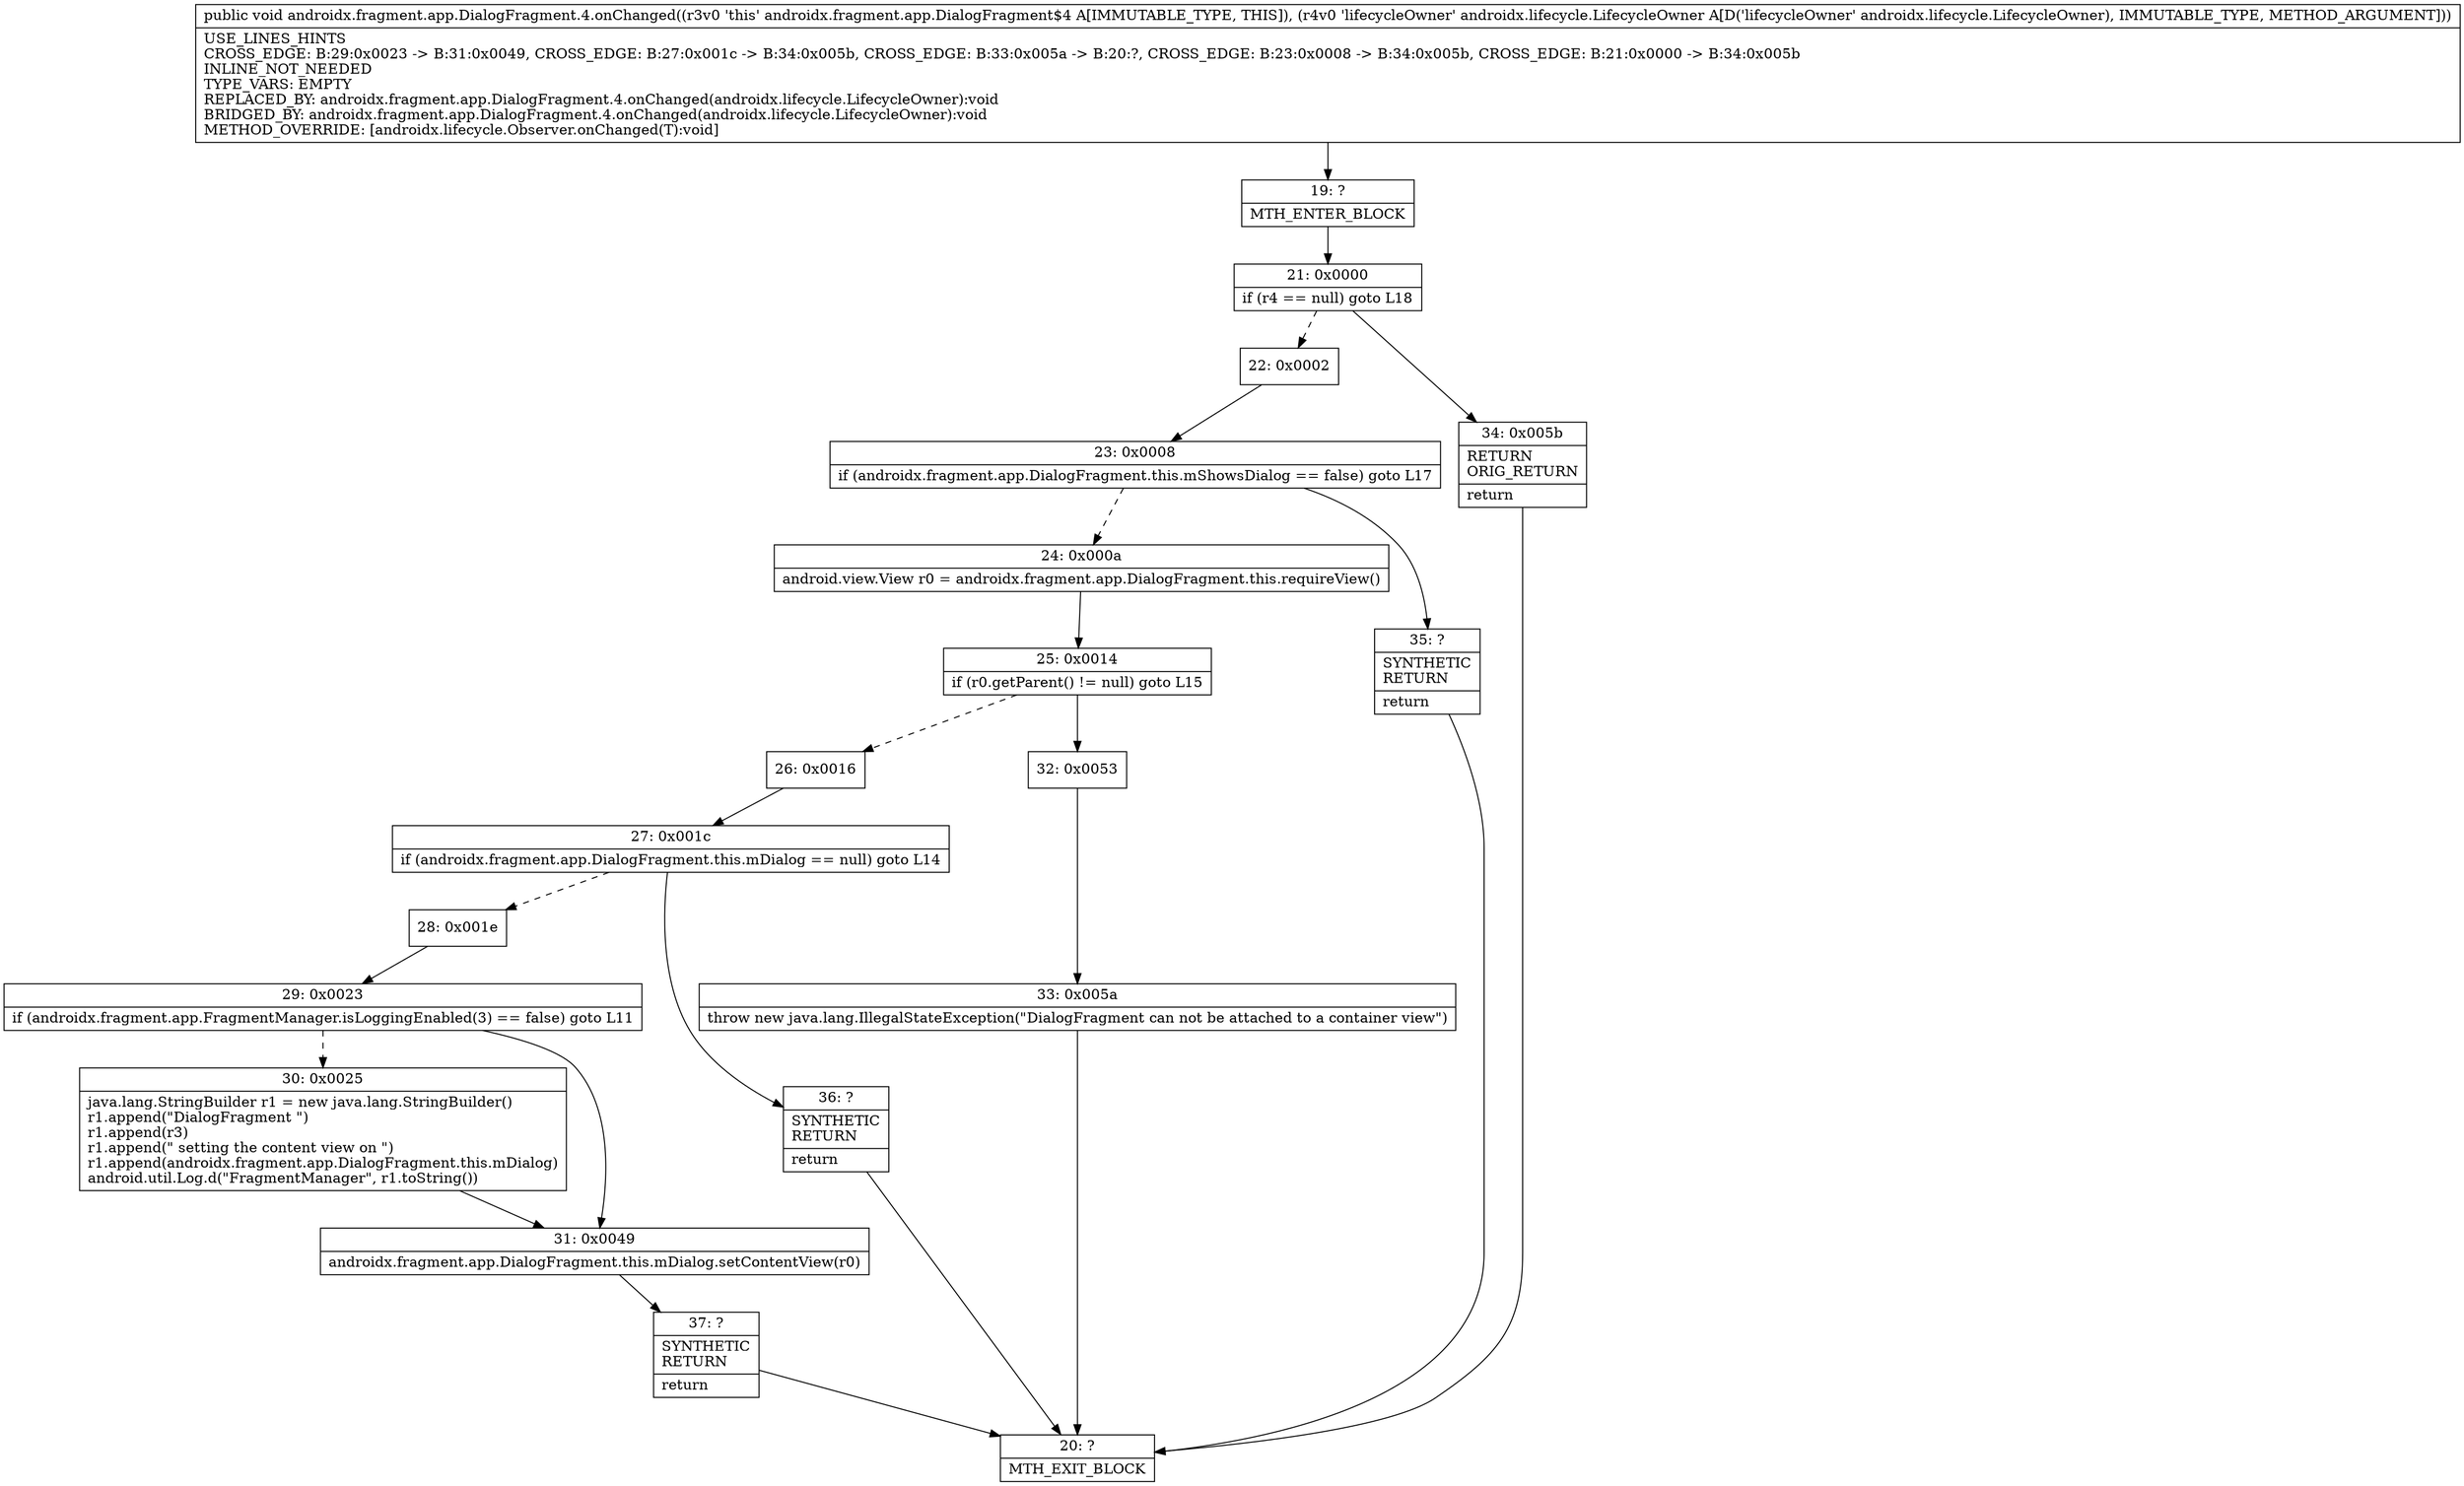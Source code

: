 digraph "CFG forandroidx.fragment.app.DialogFragment.4.onChanged(Landroidx\/lifecycle\/LifecycleOwner;)V" {
Node_19 [shape=record,label="{19\:\ ?|MTH_ENTER_BLOCK\l}"];
Node_21 [shape=record,label="{21\:\ 0x0000|if (r4 == null) goto L18\l}"];
Node_22 [shape=record,label="{22\:\ 0x0002}"];
Node_23 [shape=record,label="{23\:\ 0x0008|if (androidx.fragment.app.DialogFragment.this.mShowsDialog == false) goto L17\l}"];
Node_24 [shape=record,label="{24\:\ 0x000a|android.view.View r0 = androidx.fragment.app.DialogFragment.this.requireView()\l}"];
Node_25 [shape=record,label="{25\:\ 0x0014|if (r0.getParent() != null) goto L15\l}"];
Node_26 [shape=record,label="{26\:\ 0x0016}"];
Node_27 [shape=record,label="{27\:\ 0x001c|if (androidx.fragment.app.DialogFragment.this.mDialog == null) goto L14\l}"];
Node_28 [shape=record,label="{28\:\ 0x001e}"];
Node_29 [shape=record,label="{29\:\ 0x0023|if (androidx.fragment.app.FragmentManager.isLoggingEnabled(3) == false) goto L11\l}"];
Node_30 [shape=record,label="{30\:\ 0x0025|java.lang.StringBuilder r1 = new java.lang.StringBuilder()\lr1.append(\"DialogFragment \")\lr1.append(r3)\lr1.append(\" setting the content view on \")\lr1.append(androidx.fragment.app.DialogFragment.this.mDialog)\landroid.util.Log.d(\"FragmentManager\", r1.toString())\l}"];
Node_31 [shape=record,label="{31\:\ 0x0049|androidx.fragment.app.DialogFragment.this.mDialog.setContentView(r0)\l}"];
Node_37 [shape=record,label="{37\:\ ?|SYNTHETIC\lRETURN\l|return\l}"];
Node_20 [shape=record,label="{20\:\ ?|MTH_EXIT_BLOCK\l}"];
Node_36 [shape=record,label="{36\:\ ?|SYNTHETIC\lRETURN\l|return\l}"];
Node_32 [shape=record,label="{32\:\ 0x0053}"];
Node_33 [shape=record,label="{33\:\ 0x005a|throw new java.lang.IllegalStateException(\"DialogFragment can not be attached to a container view\")\l}"];
Node_35 [shape=record,label="{35\:\ ?|SYNTHETIC\lRETURN\l|return\l}"];
Node_34 [shape=record,label="{34\:\ 0x005b|RETURN\lORIG_RETURN\l|return\l}"];
MethodNode[shape=record,label="{public void androidx.fragment.app.DialogFragment.4.onChanged((r3v0 'this' androidx.fragment.app.DialogFragment$4 A[IMMUTABLE_TYPE, THIS]), (r4v0 'lifecycleOwner' androidx.lifecycle.LifecycleOwner A[D('lifecycleOwner' androidx.lifecycle.LifecycleOwner), IMMUTABLE_TYPE, METHOD_ARGUMENT]))  | USE_LINES_HINTS\lCROSS_EDGE: B:29:0x0023 \-\> B:31:0x0049, CROSS_EDGE: B:27:0x001c \-\> B:34:0x005b, CROSS_EDGE: B:33:0x005a \-\> B:20:?, CROSS_EDGE: B:23:0x0008 \-\> B:34:0x005b, CROSS_EDGE: B:21:0x0000 \-\> B:34:0x005b\lINLINE_NOT_NEEDED\lTYPE_VARS: EMPTY\lREPLACED_BY: androidx.fragment.app.DialogFragment.4.onChanged(androidx.lifecycle.LifecycleOwner):void\lBRIDGED_BY: androidx.fragment.app.DialogFragment.4.onChanged(androidx.lifecycle.LifecycleOwner):void\lMETHOD_OVERRIDE: [androidx.lifecycle.Observer.onChanged(T):void]\l}"];
MethodNode -> Node_19;Node_19 -> Node_21;
Node_21 -> Node_22[style=dashed];
Node_21 -> Node_34;
Node_22 -> Node_23;
Node_23 -> Node_24[style=dashed];
Node_23 -> Node_35;
Node_24 -> Node_25;
Node_25 -> Node_26[style=dashed];
Node_25 -> Node_32;
Node_26 -> Node_27;
Node_27 -> Node_28[style=dashed];
Node_27 -> Node_36;
Node_28 -> Node_29;
Node_29 -> Node_30[style=dashed];
Node_29 -> Node_31;
Node_30 -> Node_31;
Node_31 -> Node_37;
Node_37 -> Node_20;
Node_36 -> Node_20;
Node_32 -> Node_33;
Node_33 -> Node_20;
Node_35 -> Node_20;
Node_34 -> Node_20;
}

